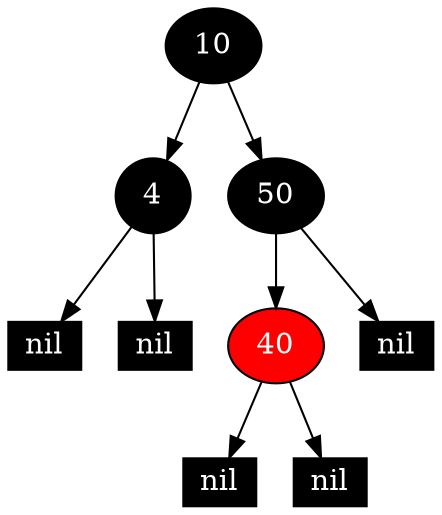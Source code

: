 digraph G {
    node [width=0.5,fontcolor=white,style=filled];
    10 [fillcolor=black]
    10 -> 4
    10 -> 50
    4 [fillcolor=black]
    4 -> NULLl4
    NULLl4 [label="nil",width=0.3,height=0.2,shape=box,fillcolor=black]
    4 -> NULLr4
    NULLr4 [label="nil",width=0.3,height=0.2,shape=box,fillcolor=black]
    50 [fillcolor=black]
    50 -> 40
    50 -> NULLr50
    NULLr50 [label="nil",width=0.3,height=0.2,shape=box,fillcolor=black]
    40 [fillcolor=red]
    40 -> NULLl40
    NULLl40 [label="nil",width=0.3,height=0.2,shape=box,fillcolor=black]
    40 -> NULLr40
    NULLr40 [label="nil",width=0.3,height=0.2,shape=box,fillcolor=black]
}
